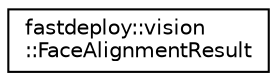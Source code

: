 digraph "Graphical Class Hierarchy"
{
  edge [fontname="Helvetica",fontsize="10",labelfontname="Helvetica",labelfontsize="10"];
  node [fontname="Helvetica",fontsize="10",shape=record];
  rankdir="LR";
  Node1 [label="fastdeploy::vision\l::FaceAlignmentResult",height=0.2,width=0.4,color="black", fillcolor="white", style="filled",URL="$structfastdeploy_1_1vision_1_1FaceAlignmentResult.html",tooltip="Face Alignment result structure for all the face alignment models. "];
}

